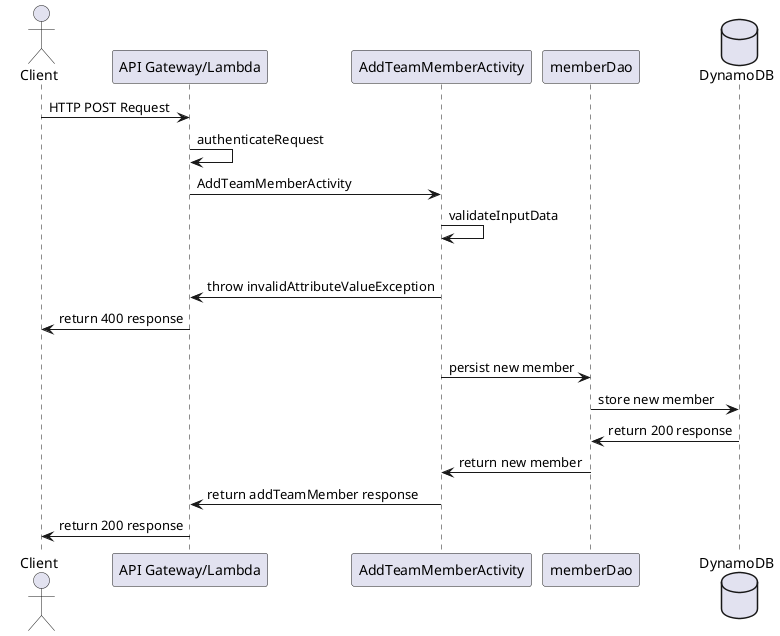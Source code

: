 @startuml
'https://plantuml.com/class-diagram

actor Client
participant "API Gateway/Lambda" as Gateway
participant "AddTeamMemberActivity" as Activity
participant "memberDao" as Dao
database "DynamoDB" as DB

Client -> Gateway: HTTP POST Request
Gateway -> Gateway : authenticateRequest

Gateway -> Activity: AddTeamMemberActivity

Activity -> Activity : validateInputData
alt [if input is invalid]
Activity -> Gateway: throw invalidAttributeValueException
Gateway -> Client : return 400 response

else [valid input]
Activity -> Dao : persist new member
Dao -> DB : store new member
DB -> Dao : return 200 response
Dao -> Activity : return new member
Activity -> Gateway : return addTeamMember response
Gateway -> Client : return 200 response

@enduml
